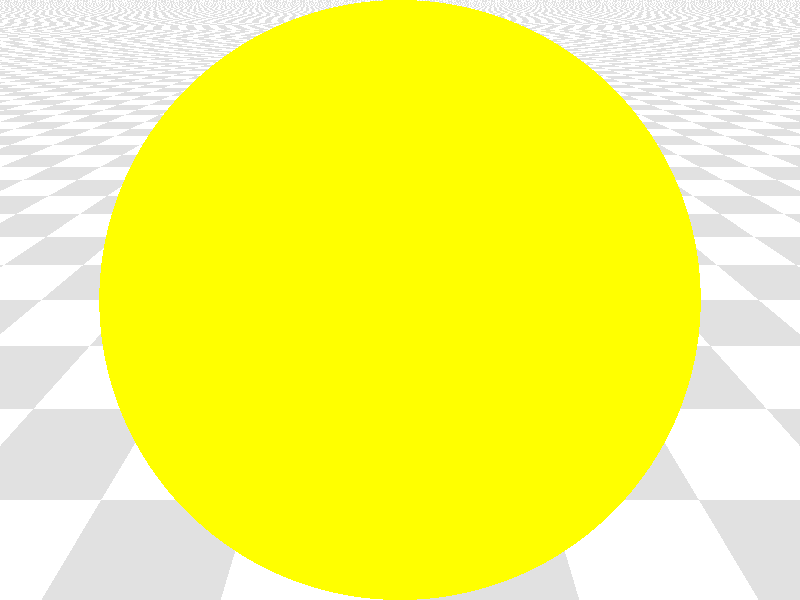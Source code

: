 #include "colors.inc"    // The include files contain
#include "stones.inc"    // pre-defined scene elements
#include "textures.inc"    // pre-defined scene elements
#include "shapes.inc"
//#include "glass.inc"
#include "metals.inc"
#include "woods.inc"


#debug concat("Initial Frame: ",str(initial_frame,3,3),"\n")
#debug concat("Final Frame  : ",str(final_frame,3,3),"\n")
//#debug concat("Subset Initial Frame: ",str(subset_start_frame,3,3),"\n")
//#debug concat("Subset Final Frame  : ",str(subset_end_frame,3,3),"\n")
#debug concat("Frame Number : ",str(frame_number,3,3),"\n")
#debug concat("Clock : ",str(clock,3,3),"\n")
#debug "...\n"

background { color Cyan }

camera {
    location <0, 2, -clock>
    look_at  <0, 1,  2>
}

sphere {
    <0, 1, 2>, 1
    texture {
      pigment { color Yellow }
    }
}

light_source { <2, 4, -3> color White}

plane { <0, 1, 0>, -1
    pigment {
      checker color White, color Gray
    }
  }
